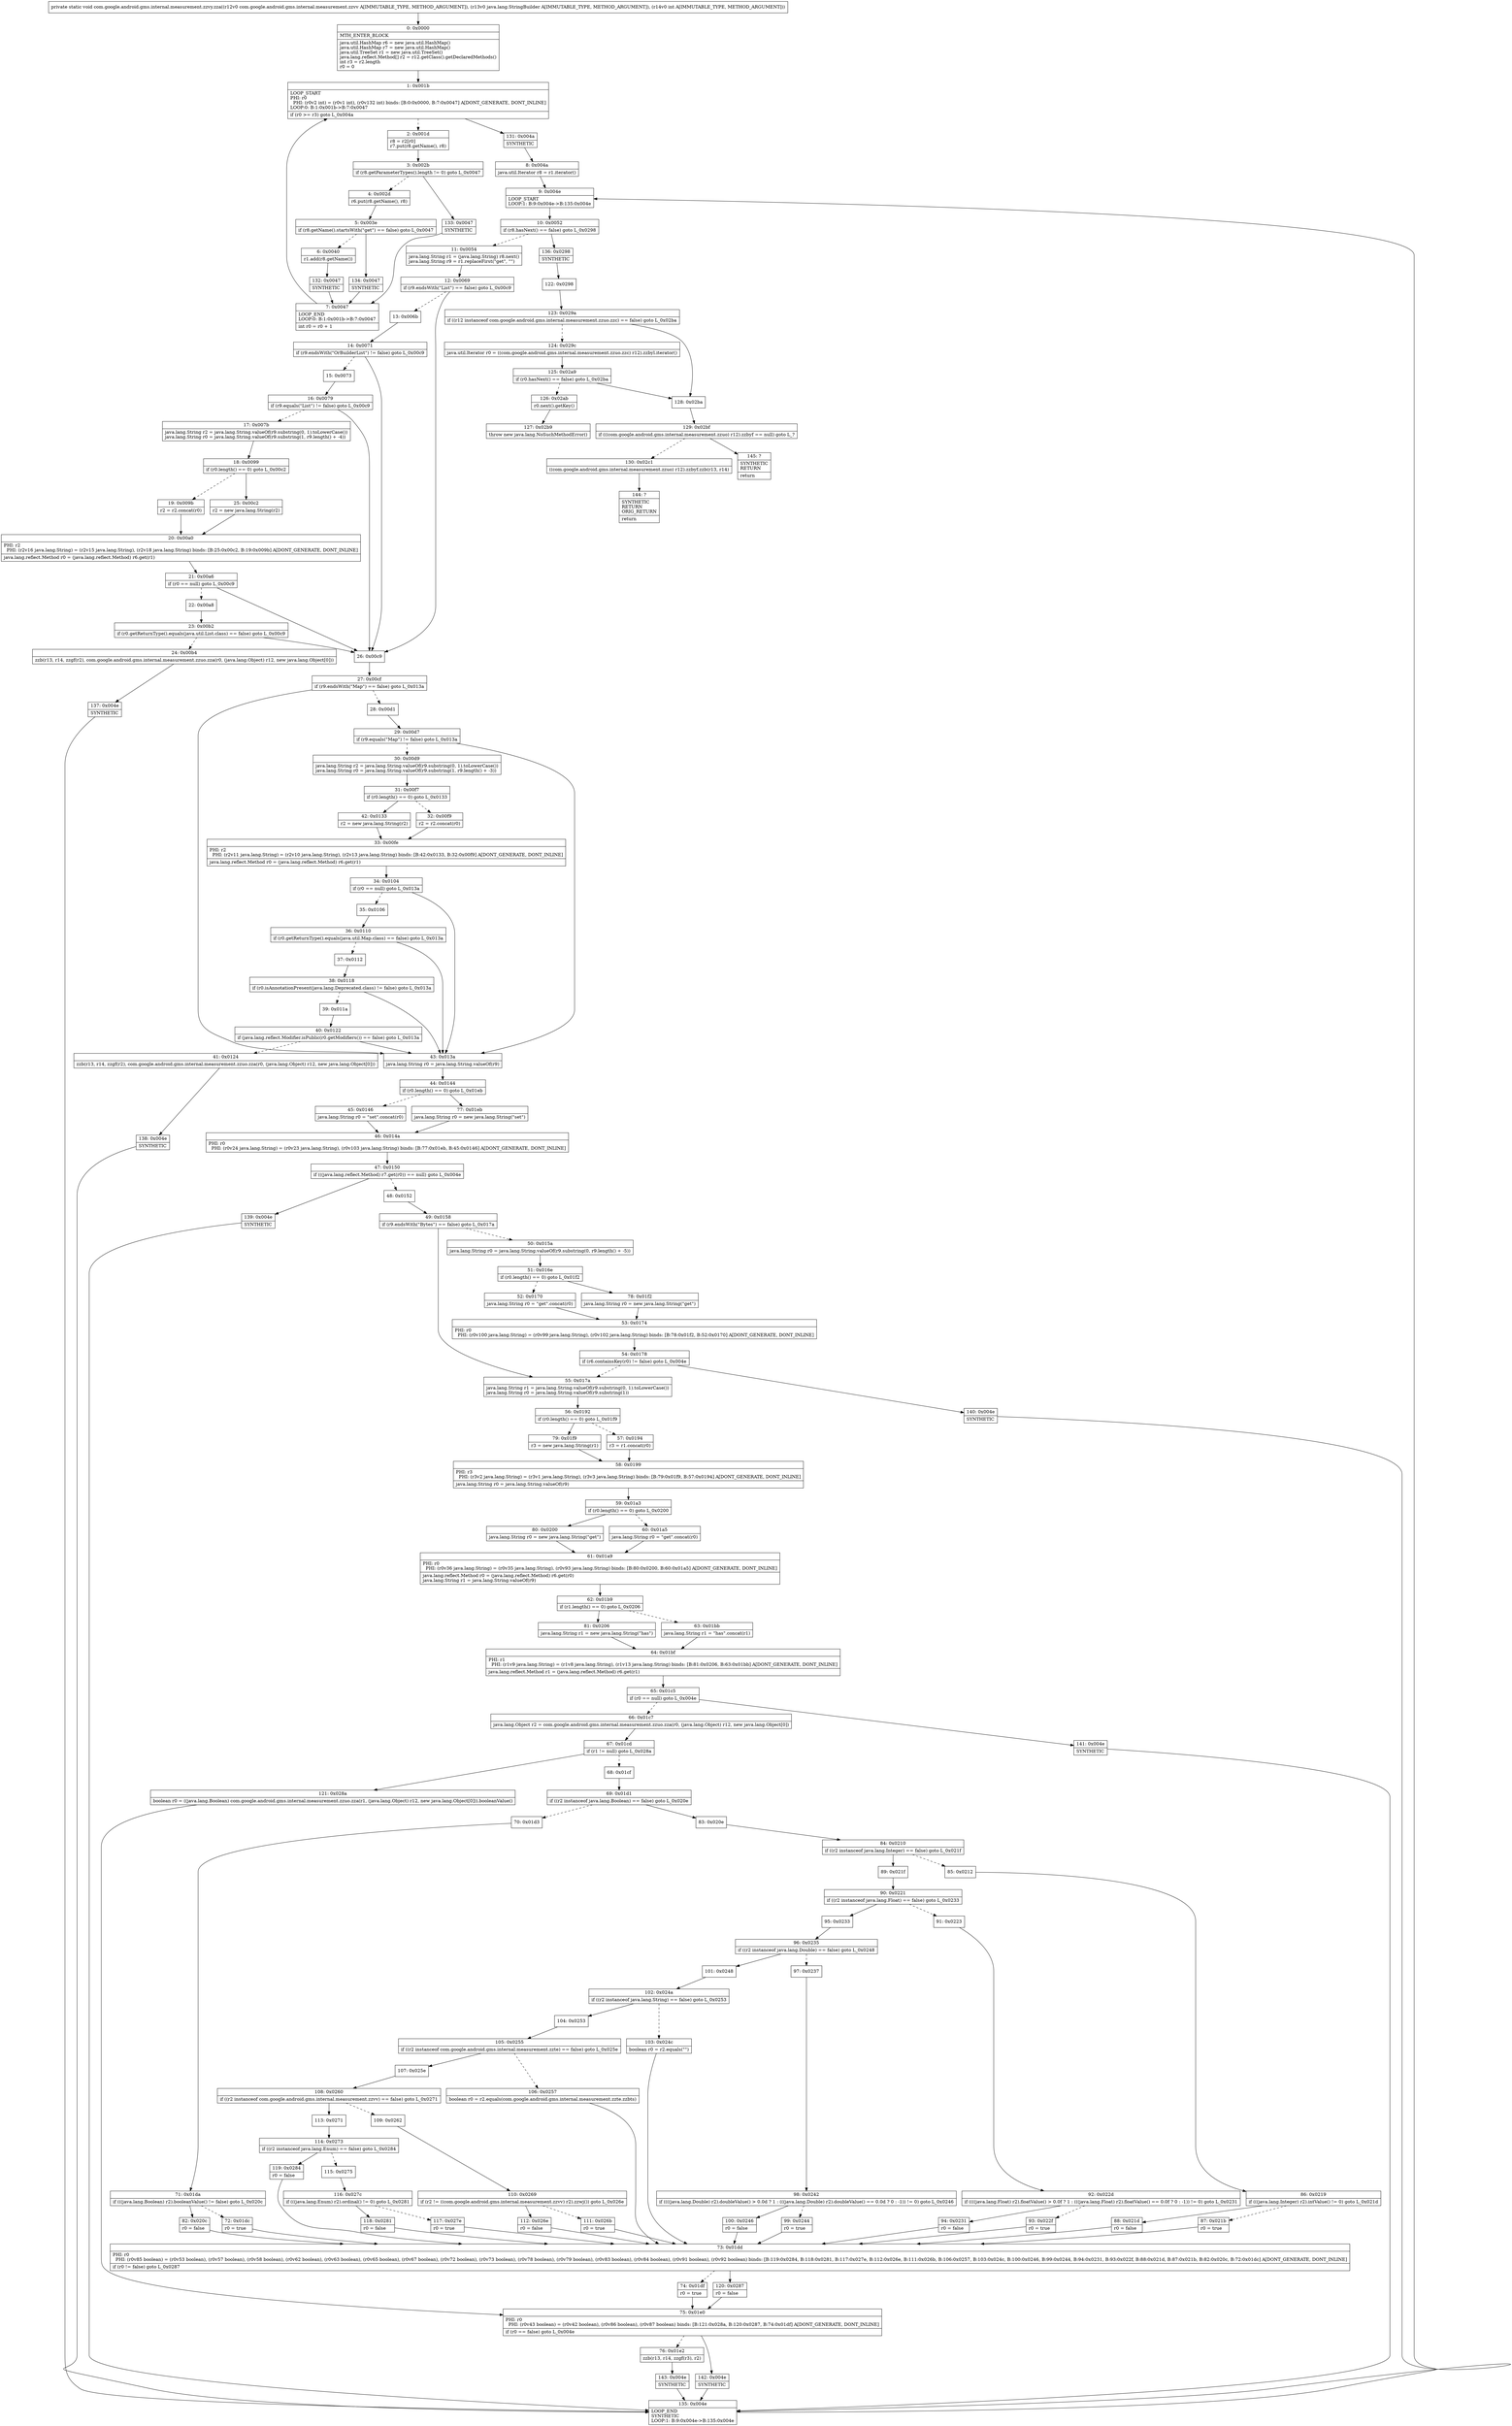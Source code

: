 digraph "CFG forcom.google.android.gms.internal.measurement.zzvy.zza(Lcom\/google\/android\/gms\/internal\/measurement\/zzvv;Ljava\/lang\/StringBuilder;I)V" {
Node_0 [shape=record,label="{0\:\ 0x0000|MTH_ENTER_BLOCK\l|java.util.HashMap r6 = new java.util.HashMap()\ljava.util.HashMap r7 = new java.util.HashMap()\ljava.util.TreeSet r1 = new java.util.TreeSet()\ljava.lang.reflect.Method[] r2 = r12.getClass().getDeclaredMethods()\lint r3 = r2.length\lr0 = 0\l}"];
Node_1 [shape=record,label="{1\:\ 0x001b|LOOP_START\lPHI: r0 \l  PHI: (r0v2 int) = (r0v1 int), (r0v132 int) binds: [B:0:0x0000, B:7:0x0047] A[DONT_GENERATE, DONT_INLINE]\lLOOP:0: B:1:0x001b\-\>B:7:0x0047\l|if (r0 \>= r3) goto L_0x004a\l}"];
Node_2 [shape=record,label="{2\:\ 0x001d|r8 = r2[r0]\lr7.put(r8.getName(), r8)\l}"];
Node_3 [shape=record,label="{3\:\ 0x002b|if (r8.getParameterTypes().length != 0) goto L_0x0047\l}"];
Node_4 [shape=record,label="{4\:\ 0x002d|r6.put(r8.getName(), r8)\l}"];
Node_5 [shape=record,label="{5\:\ 0x003e|if (r8.getName().startsWith(\"get\") == false) goto L_0x0047\l}"];
Node_6 [shape=record,label="{6\:\ 0x0040|r1.add(r8.getName())\l}"];
Node_7 [shape=record,label="{7\:\ 0x0047|LOOP_END\lLOOP:0: B:1:0x001b\-\>B:7:0x0047\l|int r0 = r0 + 1\l}"];
Node_8 [shape=record,label="{8\:\ 0x004a|java.util.Iterator r8 = r1.iterator()\l}"];
Node_9 [shape=record,label="{9\:\ 0x004e|LOOP_START\lLOOP:1: B:9:0x004e\-\>B:135:0x004e\l}"];
Node_10 [shape=record,label="{10\:\ 0x0052|if (r8.hasNext() == false) goto L_0x0298\l}"];
Node_11 [shape=record,label="{11\:\ 0x0054|java.lang.String r1 = (java.lang.String) r8.next()\ljava.lang.String r9 = r1.replaceFirst(\"get\", \"\")\l}"];
Node_12 [shape=record,label="{12\:\ 0x0069|if (r9.endsWith(\"List\") == false) goto L_0x00c9\l}"];
Node_13 [shape=record,label="{13\:\ 0x006b}"];
Node_14 [shape=record,label="{14\:\ 0x0071|if (r9.endsWith(\"OrBuilderList\") != false) goto L_0x00c9\l}"];
Node_15 [shape=record,label="{15\:\ 0x0073}"];
Node_16 [shape=record,label="{16\:\ 0x0079|if (r9.equals(\"List\") != false) goto L_0x00c9\l}"];
Node_17 [shape=record,label="{17\:\ 0x007b|java.lang.String r2 = java.lang.String.valueOf(r9.substring(0, 1).toLowerCase())\ljava.lang.String r0 = java.lang.String.valueOf(r9.substring(1, r9.length() + \-4))\l}"];
Node_18 [shape=record,label="{18\:\ 0x0099|if (r0.length() == 0) goto L_0x00c2\l}"];
Node_19 [shape=record,label="{19\:\ 0x009b|r2 = r2.concat(r0)\l}"];
Node_20 [shape=record,label="{20\:\ 0x00a0|PHI: r2 \l  PHI: (r2v16 java.lang.String) = (r2v15 java.lang.String), (r2v18 java.lang.String) binds: [B:25:0x00c2, B:19:0x009b] A[DONT_GENERATE, DONT_INLINE]\l|java.lang.reflect.Method r0 = (java.lang.reflect.Method) r6.get(r1)\l}"];
Node_21 [shape=record,label="{21\:\ 0x00a6|if (r0 == null) goto L_0x00c9\l}"];
Node_22 [shape=record,label="{22\:\ 0x00a8}"];
Node_23 [shape=record,label="{23\:\ 0x00b2|if (r0.getReturnType().equals(java.util.List.class) == false) goto L_0x00c9\l}"];
Node_24 [shape=record,label="{24\:\ 0x00b4|zzb(r13, r14, zzgf(r2), com.google.android.gms.internal.measurement.zzuo.zza(r0, (java.lang.Object) r12, new java.lang.Object[0]))\l}"];
Node_25 [shape=record,label="{25\:\ 0x00c2|r2 = new java.lang.String(r2)\l}"];
Node_26 [shape=record,label="{26\:\ 0x00c9}"];
Node_27 [shape=record,label="{27\:\ 0x00cf|if (r9.endsWith(\"Map\") == false) goto L_0x013a\l}"];
Node_28 [shape=record,label="{28\:\ 0x00d1}"];
Node_29 [shape=record,label="{29\:\ 0x00d7|if (r9.equals(\"Map\") != false) goto L_0x013a\l}"];
Node_30 [shape=record,label="{30\:\ 0x00d9|java.lang.String r2 = java.lang.String.valueOf(r9.substring(0, 1).toLowerCase())\ljava.lang.String r0 = java.lang.String.valueOf(r9.substring(1, r9.length() + \-3))\l}"];
Node_31 [shape=record,label="{31\:\ 0x00f7|if (r0.length() == 0) goto L_0x0133\l}"];
Node_32 [shape=record,label="{32\:\ 0x00f9|r2 = r2.concat(r0)\l}"];
Node_33 [shape=record,label="{33\:\ 0x00fe|PHI: r2 \l  PHI: (r2v11 java.lang.String) = (r2v10 java.lang.String), (r2v13 java.lang.String) binds: [B:42:0x0133, B:32:0x00f9] A[DONT_GENERATE, DONT_INLINE]\l|java.lang.reflect.Method r0 = (java.lang.reflect.Method) r6.get(r1)\l}"];
Node_34 [shape=record,label="{34\:\ 0x0104|if (r0 == null) goto L_0x013a\l}"];
Node_35 [shape=record,label="{35\:\ 0x0106}"];
Node_36 [shape=record,label="{36\:\ 0x0110|if (r0.getReturnType().equals(java.util.Map.class) == false) goto L_0x013a\l}"];
Node_37 [shape=record,label="{37\:\ 0x0112}"];
Node_38 [shape=record,label="{38\:\ 0x0118|if (r0.isAnnotationPresent(java.lang.Deprecated.class) != false) goto L_0x013a\l}"];
Node_39 [shape=record,label="{39\:\ 0x011a}"];
Node_40 [shape=record,label="{40\:\ 0x0122|if (java.lang.reflect.Modifier.isPublic(r0.getModifiers()) == false) goto L_0x013a\l}"];
Node_41 [shape=record,label="{41\:\ 0x0124|zzb(r13, r14, zzgf(r2), com.google.android.gms.internal.measurement.zzuo.zza(r0, (java.lang.Object) r12, new java.lang.Object[0]))\l}"];
Node_42 [shape=record,label="{42\:\ 0x0133|r2 = new java.lang.String(r2)\l}"];
Node_43 [shape=record,label="{43\:\ 0x013a|java.lang.String r0 = java.lang.String.valueOf(r9)\l}"];
Node_44 [shape=record,label="{44\:\ 0x0144|if (r0.length() == 0) goto L_0x01eb\l}"];
Node_45 [shape=record,label="{45\:\ 0x0146|java.lang.String r0 = \"set\".concat(r0)\l}"];
Node_46 [shape=record,label="{46\:\ 0x014a|PHI: r0 \l  PHI: (r0v24 java.lang.String) = (r0v23 java.lang.String), (r0v103 java.lang.String) binds: [B:77:0x01eb, B:45:0x0146] A[DONT_GENERATE, DONT_INLINE]\l}"];
Node_47 [shape=record,label="{47\:\ 0x0150|if (((java.lang.reflect.Method) r7.get(r0)) == null) goto L_0x004e\l}"];
Node_48 [shape=record,label="{48\:\ 0x0152}"];
Node_49 [shape=record,label="{49\:\ 0x0158|if (r9.endsWith(\"Bytes\") == false) goto L_0x017a\l}"];
Node_50 [shape=record,label="{50\:\ 0x015a|java.lang.String r0 = java.lang.String.valueOf(r9.substring(0, r9.length() + \-5))\l}"];
Node_51 [shape=record,label="{51\:\ 0x016e|if (r0.length() == 0) goto L_0x01f2\l}"];
Node_52 [shape=record,label="{52\:\ 0x0170|java.lang.String r0 = \"get\".concat(r0)\l}"];
Node_53 [shape=record,label="{53\:\ 0x0174|PHI: r0 \l  PHI: (r0v100 java.lang.String) = (r0v99 java.lang.String), (r0v102 java.lang.String) binds: [B:78:0x01f2, B:52:0x0170] A[DONT_GENERATE, DONT_INLINE]\l}"];
Node_54 [shape=record,label="{54\:\ 0x0178|if (r6.containsKey(r0) != false) goto L_0x004e\l}"];
Node_55 [shape=record,label="{55\:\ 0x017a|java.lang.String r1 = java.lang.String.valueOf(r9.substring(0, 1).toLowerCase())\ljava.lang.String r0 = java.lang.String.valueOf(r9.substring(1))\l}"];
Node_56 [shape=record,label="{56\:\ 0x0192|if (r0.length() == 0) goto L_0x01f9\l}"];
Node_57 [shape=record,label="{57\:\ 0x0194|r3 = r1.concat(r0)\l}"];
Node_58 [shape=record,label="{58\:\ 0x0199|PHI: r3 \l  PHI: (r3v2 java.lang.String) = (r3v1 java.lang.String), (r3v3 java.lang.String) binds: [B:79:0x01f9, B:57:0x0194] A[DONT_GENERATE, DONT_INLINE]\l|java.lang.String r0 = java.lang.String.valueOf(r9)\l}"];
Node_59 [shape=record,label="{59\:\ 0x01a3|if (r0.length() == 0) goto L_0x0200\l}"];
Node_60 [shape=record,label="{60\:\ 0x01a5|java.lang.String r0 = \"get\".concat(r0)\l}"];
Node_61 [shape=record,label="{61\:\ 0x01a9|PHI: r0 \l  PHI: (r0v36 java.lang.String) = (r0v35 java.lang.String), (r0v93 java.lang.String) binds: [B:80:0x0200, B:60:0x01a5] A[DONT_GENERATE, DONT_INLINE]\l|java.lang.reflect.Method r0 = (java.lang.reflect.Method) r6.get(r0)\ljava.lang.String r1 = java.lang.String.valueOf(r9)\l}"];
Node_62 [shape=record,label="{62\:\ 0x01b9|if (r1.length() == 0) goto L_0x0206\l}"];
Node_63 [shape=record,label="{63\:\ 0x01bb|java.lang.String r1 = \"has\".concat(r1)\l}"];
Node_64 [shape=record,label="{64\:\ 0x01bf|PHI: r1 \l  PHI: (r1v9 java.lang.String) = (r1v8 java.lang.String), (r1v13 java.lang.String) binds: [B:81:0x0206, B:63:0x01bb] A[DONT_GENERATE, DONT_INLINE]\l|java.lang.reflect.Method r1 = (java.lang.reflect.Method) r6.get(r1)\l}"];
Node_65 [shape=record,label="{65\:\ 0x01c5|if (r0 == null) goto L_0x004e\l}"];
Node_66 [shape=record,label="{66\:\ 0x01c7|java.lang.Object r2 = com.google.android.gms.internal.measurement.zzuo.zza(r0, (java.lang.Object) r12, new java.lang.Object[0])\l}"];
Node_67 [shape=record,label="{67\:\ 0x01cd|if (r1 != null) goto L_0x028a\l}"];
Node_68 [shape=record,label="{68\:\ 0x01cf}"];
Node_69 [shape=record,label="{69\:\ 0x01d1|if ((r2 instanceof java.lang.Boolean) == false) goto L_0x020e\l}"];
Node_70 [shape=record,label="{70\:\ 0x01d3}"];
Node_71 [shape=record,label="{71\:\ 0x01da|if (((java.lang.Boolean) r2).booleanValue() != false) goto L_0x020c\l}"];
Node_72 [shape=record,label="{72\:\ 0x01dc|r0 = true\l}"];
Node_73 [shape=record,label="{73\:\ 0x01dd|PHI: r0 \l  PHI: (r0v85 boolean) = (r0v53 boolean), (r0v57 boolean), (r0v58 boolean), (r0v62 boolean), (r0v63 boolean), (r0v65 boolean), (r0v67 boolean), (r0v72 boolean), (r0v73 boolean), (r0v78 boolean), (r0v79 boolean), (r0v83 boolean), (r0v84 boolean), (r0v91 boolean), (r0v92 boolean) binds: [B:119:0x0284, B:118:0x0281, B:117:0x027e, B:112:0x026e, B:111:0x026b, B:106:0x0257, B:103:0x024c, B:100:0x0246, B:99:0x0244, B:94:0x0231, B:93:0x022f, B:88:0x021d, B:87:0x021b, B:82:0x020c, B:72:0x01dc] A[DONT_GENERATE, DONT_INLINE]\l|if (r0 != false) goto L_0x0287\l}"];
Node_74 [shape=record,label="{74\:\ 0x01df|r0 = true\l}"];
Node_75 [shape=record,label="{75\:\ 0x01e0|PHI: r0 \l  PHI: (r0v43 boolean) = (r0v42 boolean), (r0v86 boolean), (r0v87 boolean) binds: [B:121:0x028a, B:120:0x0287, B:74:0x01df] A[DONT_GENERATE, DONT_INLINE]\l|if (r0 == false) goto L_0x004e\l}"];
Node_76 [shape=record,label="{76\:\ 0x01e2|zzb(r13, r14, zzgf(r3), r2)\l}"];
Node_77 [shape=record,label="{77\:\ 0x01eb|java.lang.String r0 = new java.lang.String(\"set\")\l}"];
Node_78 [shape=record,label="{78\:\ 0x01f2|java.lang.String r0 = new java.lang.String(\"get\")\l}"];
Node_79 [shape=record,label="{79\:\ 0x01f9|r3 = new java.lang.String(r1)\l}"];
Node_80 [shape=record,label="{80\:\ 0x0200|java.lang.String r0 = new java.lang.String(\"get\")\l}"];
Node_81 [shape=record,label="{81\:\ 0x0206|java.lang.String r1 = new java.lang.String(\"has\")\l}"];
Node_82 [shape=record,label="{82\:\ 0x020c|r0 = false\l}"];
Node_83 [shape=record,label="{83\:\ 0x020e}"];
Node_84 [shape=record,label="{84\:\ 0x0210|if ((r2 instanceof java.lang.Integer) == false) goto L_0x021f\l}"];
Node_85 [shape=record,label="{85\:\ 0x0212}"];
Node_86 [shape=record,label="{86\:\ 0x0219|if (((java.lang.Integer) r2).intValue() != 0) goto L_0x021d\l}"];
Node_87 [shape=record,label="{87\:\ 0x021b|r0 = true\l}"];
Node_88 [shape=record,label="{88\:\ 0x021d|r0 = false\l}"];
Node_89 [shape=record,label="{89\:\ 0x021f}"];
Node_90 [shape=record,label="{90\:\ 0x0221|if ((r2 instanceof java.lang.Float) == false) goto L_0x0233\l}"];
Node_91 [shape=record,label="{91\:\ 0x0223}"];
Node_92 [shape=record,label="{92\:\ 0x022d|if ((((java.lang.Float) r2).floatValue() \> 0.0f ? 1 : (((java.lang.Float) r2).floatValue() == 0.0f ? 0 : \-1)) != 0) goto L_0x0231\l}"];
Node_93 [shape=record,label="{93\:\ 0x022f|r0 = true\l}"];
Node_94 [shape=record,label="{94\:\ 0x0231|r0 = false\l}"];
Node_95 [shape=record,label="{95\:\ 0x0233}"];
Node_96 [shape=record,label="{96\:\ 0x0235|if ((r2 instanceof java.lang.Double) == false) goto L_0x0248\l}"];
Node_97 [shape=record,label="{97\:\ 0x0237}"];
Node_98 [shape=record,label="{98\:\ 0x0242|if ((((java.lang.Double) r2).doubleValue() \> 0.0d ? 1 : (((java.lang.Double) r2).doubleValue() == 0.0d ? 0 : \-1)) != 0) goto L_0x0246\l}"];
Node_99 [shape=record,label="{99\:\ 0x0244|r0 = true\l}"];
Node_100 [shape=record,label="{100\:\ 0x0246|r0 = false\l}"];
Node_101 [shape=record,label="{101\:\ 0x0248}"];
Node_102 [shape=record,label="{102\:\ 0x024a|if ((r2 instanceof java.lang.String) == false) goto L_0x0253\l}"];
Node_103 [shape=record,label="{103\:\ 0x024c|boolean r0 = r2.equals(\"\")\l}"];
Node_104 [shape=record,label="{104\:\ 0x0253}"];
Node_105 [shape=record,label="{105\:\ 0x0255|if ((r2 instanceof com.google.android.gms.internal.measurement.zzte) == false) goto L_0x025e\l}"];
Node_106 [shape=record,label="{106\:\ 0x0257|boolean r0 = r2.equals(com.google.android.gms.internal.measurement.zzte.zzbts)\l}"];
Node_107 [shape=record,label="{107\:\ 0x025e}"];
Node_108 [shape=record,label="{108\:\ 0x0260|if ((r2 instanceof com.google.android.gms.internal.measurement.zzvv) == false) goto L_0x0271\l}"];
Node_109 [shape=record,label="{109\:\ 0x0262}"];
Node_110 [shape=record,label="{110\:\ 0x0269|if (r2 != ((com.google.android.gms.internal.measurement.zzvv) r2).zzwj()) goto L_0x026e\l}"];
Node_111 [shape=record,label="{111\:\ 0x026b|r0 = true\l}"];
Node_112 [shape=record,label="{112\:\ 0x026e|r0 = false\l}"];
Node_113 [shape=record,label="{113\:\ 0x0271}"];
Node_114 [shape=record,label="{114\:\ 0x0273|if ((r2 instanceof java.lang.Enum) == false) goto L_0x0284\l}"];
Node_115 [shape=record,label="{115\:\ 0x0275}"];
Node_116 [shape=record,label="{116\:\ 0x027c|if (((java.lang.Enum) r2).ordinal() != 0) goto L_0x0281\l}"];
Node_117 [shape=record,label="{117\:\ 0x027e|r0 = true\l}"];
Node_118 [shape=record,label="{118\:\ 0x0281|r0 = false\l}"];
Node_119 [shape=record,label="{119\:\ 0x0284|r0 = false\l}"];
Node_120 [shape=record,label="{120\:\ 0x0287|r0 = false\l}"];
Node_121 [shape=record,label="{121\:\ 0x028a|boolean r0 = ((java.lang.Boolean) com.google.android.gms.internal.measurement.zzuo.zza(r1, (java.lang.Object) r12, new java.lang.Object[0])).booleanValue()\l}"];
Node_122 [shape=record,label="{122\:\ 0x0298}"];
Node_123 [shape=record,label="{123\:\ 0x029a|if ((r12 instanceof com.google.android.gms.internal.measurement.zzuo.zzc) == false) goto L_0x02ba\l}"];
Node_124 [shape=record,label="{124\:\ 0x029c|java.util.Iterator r0 = ((com.google.android.gms.internal.measurement.zzuo.zzc) r12).zzbyl.iterator()\l}"];
Node_125 [shape=record,label="{125\:\ 0x02a9|if (r0.hasNext() == false) goto L_0x02ba\l}"];
Node_126 [shape=record,label="{126\:\ 0x02ab|r0.next().getKey()\l}"];
Node_127 [shape=record,label="{127\:\ 0x02b9|throw new java.lang.NoSuchMethodError()\l}"];
Node_128 [shape=record,label="{128\:\ 0x02ba}"];
Node_129 [shape=record,label="{129\:\ 0x02bf|if (((com.google.android.gms.internal.measurement.zzuo) r12).zzbyf == null) goto L_?\l}"];
Node_130 [shape=record,label="{130\:\ 0x02c1|((com.google.android.gms.internal.measurement.zzuo) r12).zzbyf.zzb(r13, r14)\l}"];
Node_131 [shape=record,label="{131\:\ 0x004a|SYNTHETIC\l}"];
Node_132 [shape=record,label="{132\:\ 0x0047|SYNTHETIC\l}"];
Node_133 [shape=record,label="{133\:\ 0x0047|SYNTHETIC\l}"];
Node_134 [shape=record,label="{134\:\ 0x0047|SYNTHETIC\l}"];
Node_135 [shape=record,label="{135\:\ 0x004e|LOOP_END\lSYNTHETIC\lLOOP:1: B:9:0x004e\-\>B:135:0x004e\l}"];
Node_136 [shape=record,label="{136\:\ 0x0298|SYNTHETIC\l}"];
Node_137 [shape=record,label="{137\:\ 0x004e|SYNTHETIC\l}"];
Node_138 [shape=record,label="{138\:\ 0x004e|SYNTHETIC\l}"];
Node_139 [shape=record,label="{139\:\ 0x004e|SYNTHETIC\l}"];
Node_140 [shape=record,label="{140\:\ 0x004e|SYNTHETIC\l}"];
Node_141 [shape=record,label="{141\:\ 0x004e|SYNTHETIC\l}"];
Node_142 [shape=record,label="{142\:\ 0x004e|SYNTHETIC\l}"];
Node_143 [shape=record,label="{143\:\ 0x004e|SYNTHETIC\l}"];
Node_144 [shape=record,label="{144\:\ ?|SYNTHETIC\lRETURN\lORIG_RETURN\l|return\l}"];
Node_145 [shape=record,label="{145\:\ ?|SYNTHETIC\lRETURN\l|return\l}"];
MethodNode[shape=record,label="{private static void com.google.android.gms.internal.measurement.zzvy.zza((r12v0 com.google.android.gms.internal.measurement.zzvv A[IMMUTABLE_TYPE, METHOD_ARGUMENT]), (r13v0 java.lang.StringBuilder A[IMMUTABLE_TYPE, METHOD_ARGUMENT]), (r14v0 int A[IMMUTABLE_TYPE, METHOD_ARGUMENT])) }"];
MethodNode -> Node_0;
Node_0 -> Node_1;
Node_1 -> Node_2[style=dashed];
Node_1 -> Node_131;
Node_2 -> Node_3;
Node_3 -> Node_4[style=dashed];
Node_3 -> Node_133;
Node_4 -> Node_5;
Node_5 -> Node_6[style=dashed];
Node_5 -> Node_134;
Node_6 -> Node_132;
Node_7 -> Node_1;
Node_8 -> Node_9;
Node_9 -> Node_10;
Node_10 -> Node_11[style=dashed];
Node_10 -> Node_136;
Node_11 -> Node_12;
Node_12 -> Node_13[style=dashed];
Node_12 -> Node_26;
Node_13 -> Node_14;
Node_14 -> Node_15[style=dashed];
Node_14 -> Node_26;
Node_15 -> Node_16;
Node_16 -> Node_17[style=dashed];
Node_16 -> Node_26;
Node_17 -> Node_18;
Node_18 -> Node_19[style=dashed];
Node_18 -> Node_25;
Node_19 -> Node_20;
Node_20 -> Node_21;
Node_21 -> Node_22[style=dashed];
Node_21 -> Node_26;
Node_22 -> Node_23;
Node_23 -> Node_24[style=dashed];
Node_23 -> Node_26;
Node_24 -> Node_137;
Node_25 -> Node_20;
Node_26 -> Node_27;
Node_27 -> Node_28[style=dashed];
Node_27 -> Node_43;
Node_28 -> Node_29;
Node_29 -> Node_30[style=dashed];
Node_29 -> Node_43;
Node_30 -> Node_31;
Node_31 -> Node_32[style=dashed];
Node_31 -> Node_42;
Node_32 -> Node_33;
Node_33 -> Node_34;
Node_34 -> Node_35[style=dashed];
Node_34 -> Node_43;
Node_35 -> Node_36;
Node_36 -> Node_37[style=dashed];
Node_36 -> Node_43;
Node_37 -> Node_38;
Node_38 -> Node_39[style=dashed];
Node_38 -> Node_43;
Node_39 -> Node_40;
Node_40 -> Node_41[style=dashed];
Node_40 -> Node_43;
Node_41 -> Node_138;
Node_42 -> Node_33;
Node_43 -> Node_44;
Node_44 -> Node_45[style=dashed];
Node_44 -> Node_77;
Node_45 -> Node_46;
Node_46 -> Node_47;
Node_47 -> Node_48[style=dashed];
Node_47 -> Node_139;
Node_48 -> Node_49;
Node_49 -> Node_50[style=dashed];
Node_49 -> Node_55;
Node_50 -> Node_51;
Node_51 -> Node_52[style=dashed];
Node_51 -> Node_78;
Node_52 -> Node_53;
Node_53 -> Node_54;
Node_54 -> Node_55[style=dashed];
Node_54 -> Node_140;
Node_55 -> Node_56;
Node_56 -> Node_57[style=dashed];
Node_56 -> Node_79;
Node_57 -> Node_58;
Node_58 -> Node_59;
Node_59 -> Node_60[style=dashed];
Node_59 -> Node_80;
Node_60 -> Node_61;
Node_61 -> Node_62;
Node_62 -> Node_63[style=dashed];
Node_62 -> Node_81;
Node_63 -> Node_64;
Node_64 -> Node_65;
Node_65 -> Node_66[style=dashed];
Node_65 -> Node_141;
Node_66 -> Node_67;
Node_67 -> Node_68[style=dashed];
Node_67 -> Node_121;
Node_68 -> Node_69;
Node_69 -> Node_70[style=dashed];
Node_69 -> Node_83;
Node_70 -> Node_71;
Node_71 -> Node_72[style=dashed];
Node_71 -> Node_82;
Node_72 -> Node_73;
Node_73 -> Node_74[style=dashed];
Node_73 -> Node_120;
Node_74 -> Node_75;
Node_75 -> Node_76[style=dashed];
Node_75 -> Node_142;
Node_76 -> Node_143;
Node_77 -> Node_46;
Node_78 -> Node_53;
Node_79 -> Node_58;
Node_80 -> Node_61;
Node_81 -> Node_64;
Node_82 -> Node_73;
Node_83 -> Node_84;
Node_84 -> Node_85[style=dashed];
Node_84 -> Node_89;
Node_85 -> Node_86;
Node_86 -> Node_87[style=dashed];
Node_86 -> Node_88;
Node_87 -> Node_73;
Node_88 -> Node_73;
Node_89 -> Node_90;
Node_90 -> Node_91[style=dashed];
Node_90 -> Node_95;
Node_91 -> Node_92;
Node_92 -> Node_93[style=dashed];
Node_92 -> Node_94;
Node_93 -> Node_73;
Node_94 -> Node_73;
Node_95 -> Node_96;
Node_96 -> Node_97[style=dashed];
Node_96 -> Node_101;
Node_97 -> Node_98;
Node_98 -> Node_99[style=dashed];
Node_98 -> Node_100;
Node_99 -> Node_73;
Node_100 -> Node_73;
Node_101 -> Node_102;
Node_102 -> Node_103[style=dashed];
Node_102 -> Node_104;
Node_103 -> Node_73;
Node_104 -> Node_105;
Node_105 -> Node_106[style=dashed];
Node_105 -> Node_107;
Node_106 -> Node_73;
Node_107 -> Node_108;
Node_108 -> Node_109[style=dashed];
Node_108 -> Node_113;
Node_109 -> Node_110;
Node_110 -> Node_111[style=dashed];
Node_110 -> Node_112;
Node_111 -> Node_73;
Node_112 -> Node_73;
Node_113 -> Node_114;
Node_114 -> Node_115[style=dashed];
Node_114 -> Node_119;
Node_115 -> Node_116;
Node_116 -> Node_117[style=dashed];
Node_116 -> Node_118;
Node_117 -> Node_73;
Node_118 -> Node_73;
Node_119 -> Node_73;
Node_120 -> Node_75;
Node_121 -> Node_75;
Node_122 -> Node_123;
Node_123 -> Node_124[style=dashed];
Node_123 -> Node_128;
Node_124 -> Node_125;
Node_125 -> Node_126[style=dashed];
Node_125 -> Node_128;
Node_126 -> Node_127;
Node_128 -> Node_129;
Node_129 -> Node_130[style=dashed];
Node_129 -> Node_145;
Node_130 -> Node_144;
Node_131 -> Node_8;
Node_132 -> Node_7;
Node_133 -> Node_7;
Node_134 -> Node_7;
Node_135 -> Node_9;
Node_136 -> Node_122;
Node_137 -> Node_135;
Node_138 -> Node_135;
Node_139 -> Node_135;
Node_140 -> Node_135;
Node_141 -> Node_135;
Node_142 -> Node_135;
Node_143 -> Node_135;
}

